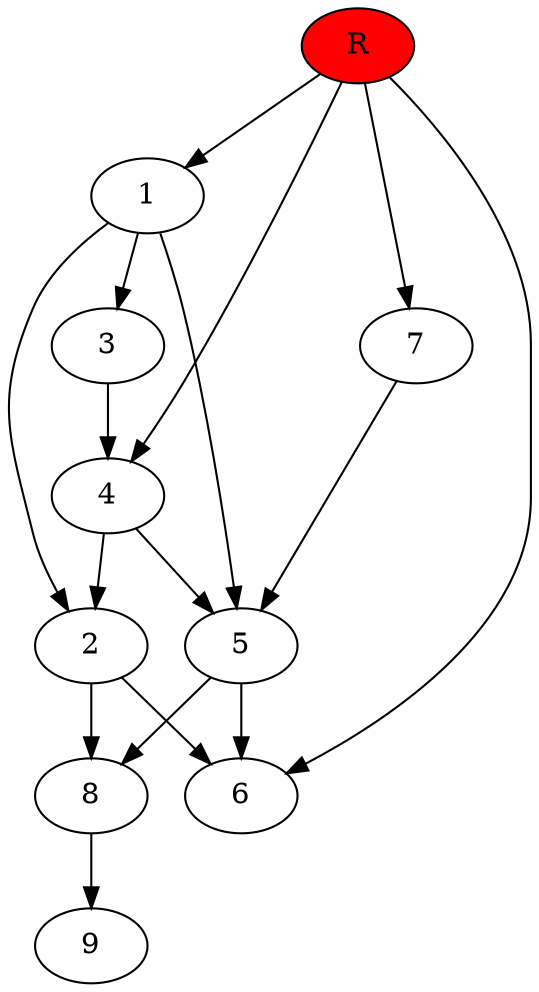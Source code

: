 digraph prb37671 {
	1
	2
	3
	4
	5
	6
	7
	8
	R [fillcolor="#ff0000" style=filled]
	1 -> 2
	1 -> 3
	1 -> 5
	2 -> 6
	2 -> 8
	3 -> 4
	4 -> 2
	4 -> 5
	5 -> 6
	5 -> 8
	7 -> 5
	8 -> 9
	R -> 1
	R -> 4
	R -> 6
	R -> 7
}
